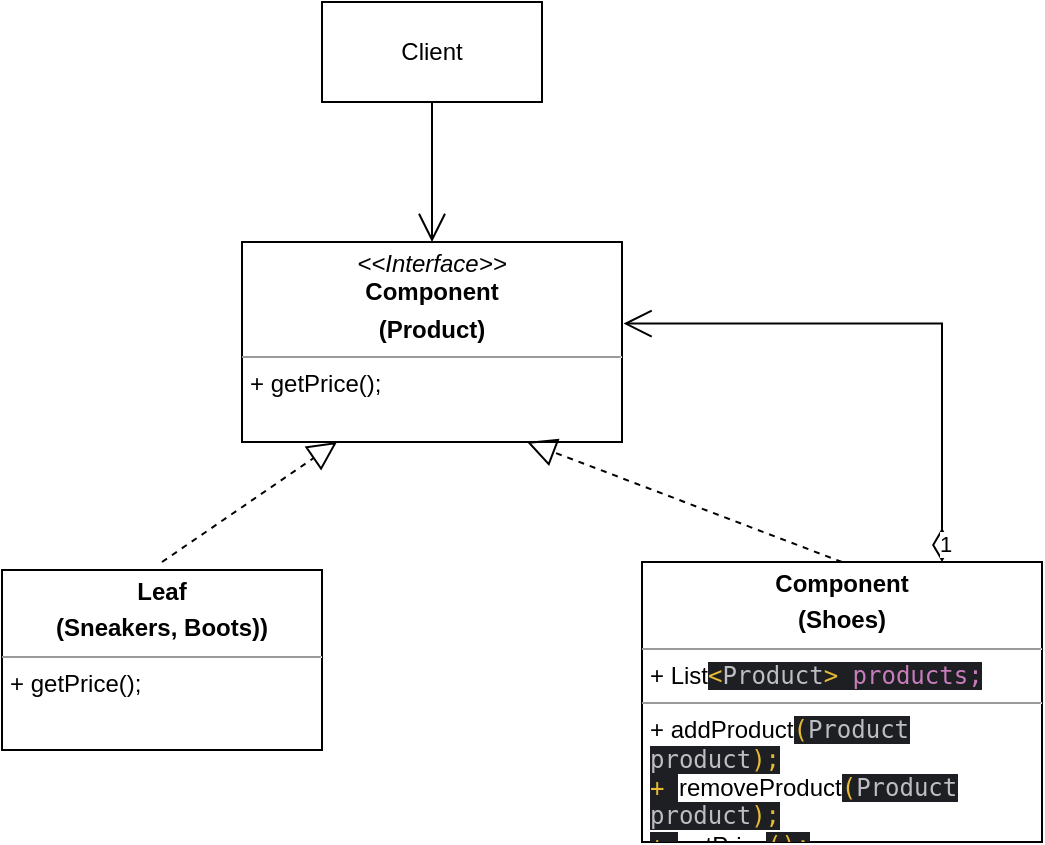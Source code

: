 <mxfile version="22.1.22" type="embed">
  <diagram name="Страница — 1" id="tLeq2DL5NHxjSCpLmiDG">
    <mxGraphModel dx="651" dy="536" grid="1" gridSize="10" guides="1" tooltips="1" connect="1" arrows="1" fold="1" page="1" pageScale="1" pageWidth="1169" pageHeight="827" math="0" shadow="0">
      <root>
        <mxCell id="0" />
        <mxCell id="1" parent="0" />
        <mxCell id="2" value="&lt;p style=&quot;margin:0px;margin-top:4px;text-align:center;&quot;&gt;&lt;i&gt;&amp;lt;&amp;lt;Interface&amp;gt;&amp;gt;&lt;/i&gt;&lt;br&gt;&lt;b&gt;Component&lt;/b&gt;&lt;/p&gt;&lt;p style=&quot;margin:0px;margin-top:4px;text-align:center;&quot;&gt;&lt;b&gt;(Product)&lt;/b&gt;&lt;/p&gt;&lt;hr size=&quot;1&quot;&gt;&lt;p style=&quot;margin:0px;margin-left:4px;&quot;&gt;+ getPrice();&lt;br&gt;&lt;/p&gt;" style="verticalAlign=top;align=left;overflow=fill;fontSize=12;fontFamily=Helvetica;html=1;whiteSpace=wrap;" vertex="1" parent="1">
          <mxGeometry x="240" y="160" width="190" height="100" as="geometry" />
        </mxCell>
        <mxCell id="3" value="&lt;p style=&quot;margin:0px;margin-top:4px;text-align:center;&quot;&gt;&lt;b&gt;Leaf&lt;/b&gt;&lt;/p&gt;&lt;p style=&quot;margin:0px;margin-top:4px;text-align:center;&quot;&gt;&lt;b&gt;(Sneakers, Boots))&lt;/b&gt;&lt;/p&gt;&lt;hr size=&quot;1&quot;&gt;&lt;p style=&quot;margin:0px;margin-left:4px;&quot;&gt;+ getPrice();&lt;/p&gt;" style="verticalAlign=top;align=left;overflow=fill;fontSize=12;fontFamily=Helvetica;html=1;whiteSpace=wrap;" vertex="1" parent="1">
          <mxGeometry x="120" y="324" width="160" height="90" as="geometry" />
        </mxCell>
        <mxCell id="4" value="&lt;p style=&quot;margin:0px;margin-top:4px;text-align:center;&quot;&gt;&lt;b&gt;Component&lt;/b&gt;&lt;/p&gt;&lt;p style=&quot;margin:0px;margin-top:4px;text-align:center;&quot;&gt;&lt;b&gt;(Shoes)&lt;/b&gt;&lt;/p&gt;&lt;hr size=&quot;1&quot;&gt;&lt;p style=&quot;margin:0px;margin-left:4px;&quot;&gt;+&amp;nbsp;List&lt;span style=&quot;font-family: &amp;quot;JetBrains Mono&amp;quot;, monospace; background-color: rgb(30, 31, 34); color: rgb(232, 186, 54);&quot;&gt;&amp;lt;&lt;/span&gt;&lt;span style=&quot;font-family: &amp;quot;JetBrains Mono&amp;quot;, monospace; background-color: rgb(30, 31, 34); color: rgb(188, 190, 196);&quot;&gt;Product&lt;/span&gt;&lt;span style=&quot;font-family: &amp;quot;JetBrains Mono&amp;quot;, monospace; background-color: rgb(30, 31, 34); color: rgb(232, 186, 54);&quot;&gt;&amp;gt; &lt;/span&gt;&lt;span style=&quot;font-family: &amp;quot;JetBrains Mono&amp;quot;, monospace; background-color: rgb(30, 31, 34); color: rgb(199, 125, 187);&quot;&gt;products;&lt;/span&gt;&lt;/p&gt;&lt;hr size=&quot;1&quot;&gt;&lt;p style=&quot;margin:0px;margin-left:4px;&quot;&gt;+&amp;nbsp;addProduct&lt;span style=&quot;font-family: &amp;quot;JetBrains Mono&amp;quot;, monospace; background-color: rgb(30, 31, 34); color: rgb(232, 186, 54);&quot;&gt;(&lt;/span&gt;&lt;span style=&quot;font-family: &amp;quot;JetBrains Mono&amp;quot;, monospace; background-color: rgb(30, 31, 34); color: rgb(188, 190, 196);&quot;&gt;Product product&lt;/span&gt;&lt;span style=&quot;font-family: &amp;quot;JetBrains Mono&amp;quot;, monospace; background-color: rgb(30, 31, 34); color: rgb(232, 186, 54);&quot;&gt;);&lt;/span&gt;&lt;/p&gt;&lt;p style=&quot;margin:0px;margin-left:4px;&quot;&gt;&lt;span style=&quot;font-family: &amp;quot;JetBrains Mono&amp;quot;, monospace; background-color: rgb(30, 31, 34); color: rgb(232, 186, 54);&quot;&gt;+&amp;nbsp;&lt;/span&gt;removeProduct&lt;span style=&quot;font-family: &amp;quot;JetBrains Mono&amp;quot;, monospace; background-color: rgb(30, 31, 34); color: rgb(232, 186, 54);&quot;&gt;(&lt;/span&gt;&lt;span style=&quot;font-family: &amp;quot;JetBrains Mono&amp;quot;, monospace; background-color: rgb(30, 31, 34); color: rgb(188, 190, 196);&quot;&gt;Product product&lt;/span&gt;&lt;span style=&quot;font-family: &amp;quot;JetBrains Mono&amp;quot;, monospace; background-color: rgb(30, 31, 34); color: rgb(232, 186, 54);&quot;&gt;);&lt;/span&gt;&lt;/p&gt;&lt;p style=&quot;margin:0px;margin-left:4px;&quot;&gt;&lt;span style=&quot;font-family: &amp;quot;JetBrains Mono&amp;quot;, monospace; background-color: rgb(30, 31, 34); color: rgb(232, 186, 54);&quot;&gt;+&amp;nbsp;&lt;/span&gt;getPrice&lt;span style=&quot;font-family: &amp;quot;JetBrains Mono&amp;quot;, monospace; background-color: rgb(30, 31, 34); color: rgb(232, 186, 54);&quot;&gt;();&lt;/span&gt;&lt;/p&gt;" style="verticalAlign=top;align=left;overflow=fill;fontSize=12;fontFamily=Helvetica;html=1;whiteSpace=wrap;" vertex="1" parent="1">
          <mxGeometry x="440" y="320" width="200" height="140" as="geometry" />
        </mxCell>
        <mxCell id="6" value="Client" style="html=1;whiteSpace=wrap;" vertex="1" parent="1">
          <mxGeometry x="280" y="40" width="110" height="50" as="geometry" />
        </mxCell>
        <mxCell id="7" value="" style="endArrow=open;endFill=1;endSize=12;html=1;rounded=0;exitX=0.5;exitY=1;exitDx=0;exitDy=0;entryX=0.5;entryY=0;entryDx=0;entryDy=0;" edge="1" parent="1" source="6" target="2">
          <mxGeometry width="160" relative="1" as="geometry">
            <mxPoint x="290" y="230" as="sourcePoint" />
            <mxPoint x="450" y="230" as="targetPoint" />
          </mxGeometry>
        </mxCell>
        <mxCell id="8" value="" style="endArrow=block;dashed=1;endFill=0;endSize=12;html=1;rounded=0;entryX=0.25;entryY=1;entryDx=0;entryDy=0;" edge="1" parent="1" target="2">
          <mxGeometry width="160" relative="1" as="geometry">
            <mxPoint x="200" y="320" as="sourcePoint" />
            <mxPoint x="450" y="230" as="targetPoint" />
          </mxGeometry>
        </mxCell>
        <mxCell id="9" value="" style="endArrow=block;dashed=1;endFill=0;endSize=12;html=1;rounded=0;exitX=0.5;exitY=0;exitDx=0;exitDy=0;entryX=0.75;entryY=1;entryDx=0;entryDy=0;" edge="1" parent="1" source="4" target="2">
          <mxGeometry width="160" relative="1" as="geometry">
            <mxPoint x="290" y="230" as="sourcePoint" />
            <mxPoint x="450" y="230" as="targetPoint" />
          </mxGeometry>
        </mxCell>
        <mxCell id="10" value="1" style="endArrow=open;html=1;endSize=12;startArrow=diamondThin;startSize=14;startFill=0;edgeStyle=orthogonalEdgeStyle;align=left;verticalAlign=bottom;rounded=0;exitX=0.75;exitY=0;exitDx=0;exitDy=0;entryX=1.004;entryY=0.408;entryDx=0;entryDy=0;entryPerimeter=0;" edge="1" parent="1" source="4" target="2">
          <mxGeometry x="-1" y="3" relative="1" as="geometry">
            <mxPoint x="290" y="230" as="sourcePoint" />
            <mxPoint x="450" y="230" as="targetPoint" />
          </mxGeometry>
        </mxCell>
      </root>
    </mxGraphModel>
  </diagram>
</mxfile>
